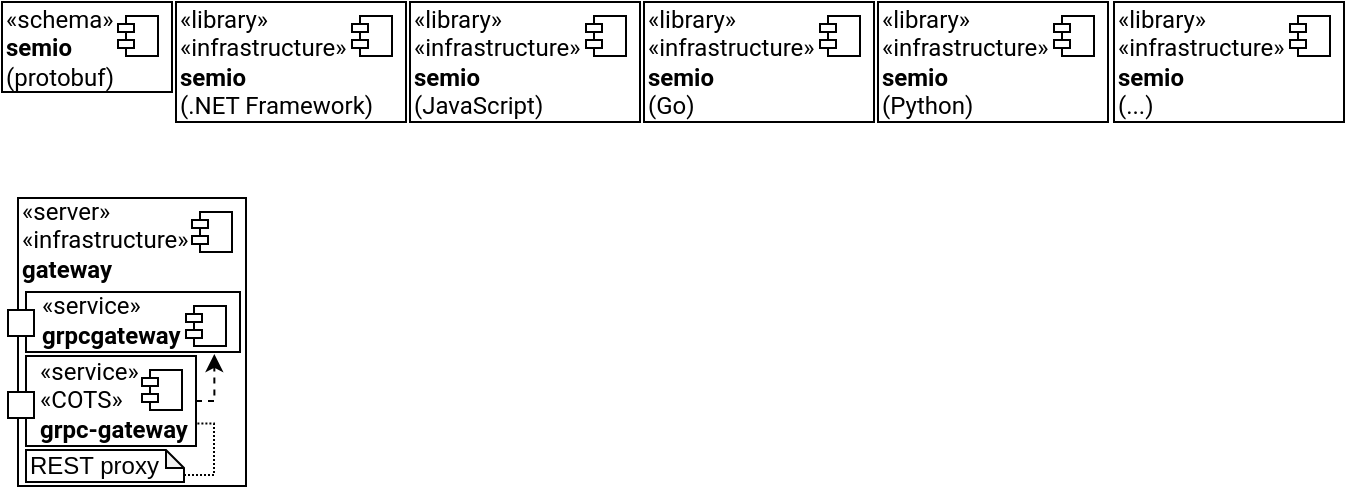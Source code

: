 <mxfile version="21.6.1" type="device">
  <diagram name="Page-1" id="DfaM-wiBBWeSXnydS-ET">
    <mxGraphModel dx="326" dy="489" grid="1" gridSize="1" guides="1" tooltips="1" connect="1" arrows="1" fold="1" page="1" pageScale="1" pageWidth="850" pageHeight="1100" math="0" shadow="0">
      <root>
        <mxCell id="0" />
        <mxCell id="1" parent="0" />
        <mxCell id="ceHKsXQSL5z-bramrIWX-1" value="«schema»&lt;br&gt;&lt;b&gt;semio&lt;/b&gt;&lt;br&gt;(protobuf)" style="html=1;dropTarget=0;whiteSpace=wrap;align=left;verticalAlign=middle;spacing=2;fontFamily=Roboto;fontSource=https%3A%2F%2Ffonts.googleapis.com%2Fcss%3Ffamily%3DRoboto;" vertex="1" parent="1">
          <mxGeometry x="62" y="32" width="85" height="45" as="geometry" />
        </mxCell>
        <mxCell id="ceHKsXQSL5z-bramrIWX-2" value="" style="shape=module;jettyWidth=8;jettyHeight=4;" vertex="1" parent="ceHKsXQSL5z-bramrIWX-1">
          <mxGeometry x="1" width="20" height="20" relative="1" as="geometry">
            <mxPoint x="-27" y="7" as="offset" />
          </mxGeometry>
        </mxCell>
        <mxCell id="ceHKsXQSL5z-bramrIWX-3" value="«library»&lt;br&gt;«infrastructure»&lt;br&gt;&lt;b&gt;semio&lt;/b&gt;&lt;br&gt;(.NET Framework)" style="html=1;dropTarget=0;whiteSpace=wrap;align=left;verticalAlign=middle;spacing=2;fontFamily=Roboto;fontSource=https%3A%2F%2Ffonts.googleapis.com%2Fcss%3Ffamily%3DRoboto;" vertex="1" parent="1">
          <mxGeometry x="149" y="32" width="115" height="60" as="geometry" />
        </mxCell>
        <mxCell id="ceHKsXQSL5z-bramrIWX-4" value="" style="shape=module;jettyWidth=8;jettyHeight=4;" vertex="1" parent="ceHKsXQSL5z-bramrIWX-3">
          <mxGeometry x="1" width="20" height="20" relative="1" as="geometry">
            <mxPoint x="-27" y="7" as="offset" />
          </mxGeometry>
        </mxCell>
        <mxCell id="ceHKsXQSL5z-bramrIWX-5" value="«library»&lt;br&gt;«infrastructure»&lt;br&gt;&lt;b&gt;semio&lt;/b&gt;&lt;br&gt;(JavaScript)" style="html=1;dropTarget=0;whiteSpace=wrap;align=left;verticalAlign=middle;spacing=2;fontFamily=Roboto;fontSource=https%3A%2F%2Ffonts.googleapis.com%2Fcss%3Ffamily%3DRoboto;" vertex="1" parent="1">
          <mxGeometry x="266" y="32" width="115" height="60" as="geometry" />
        </mxCell>
        <mxCell id="ceHKsXQSL5z-bramrIWX-6" value="" style="shape=module;jettyWidth=8;jettyHeight=4;" vertex="1" parent="ceHKsXQSL5z-bramrIWX-5">
          <mxGeometry x="1" width="20" height="20" relative="1" as="geometry">
            <mxPoint x="-27" y="7" as="offset" />
          </mxGeometry>
        </mxCell>
        <mxCell id="ceHKsXQSL5z-bramrIWX-7" value="«library»&lt;br&gt;«infrastructure»&lt;br&gt;&lt;b&gt;semio&lt;/b&gt;&lt;br&gt;(Go)" style="html=1;dropTarget=0;whiteSpace=wrap;align=left;verticalAlign=middle;spacing=2;fontFamily=Roboto;fontSource=https%3A%2F%2Ffonts.googleapis.com%2Fcss%3Ffamily%3DRoboto;" vertex="1" parent="1">
          <mxGeometry x="383" y="32" width="115" height="60" as="geometry" />
        </mxCell>
        <mxCell id="ceHKsXQSL5z-bramrIWX-8" value="" style="shape=module;jettyWidth=8;jettyHeight=4;" vertex="1" parent="ceHKsXQSL5z-bramrIWX-7">
          <mxGeometry x="1" width="20" height="20" relative="1" as="geometry">
            <mxPoint x="-27" y="7" as="offset" />
          </mxGeometry>
        </mxCell>
        <mxCell id="ceHKsXQSL5z-bramrIWX-9" value="«library»&lt;br&gt;«infrastructure»&lt;br&gt;&lt;b&gt;semio&lt;/b&gt;&lt;br&gt;(Python)" style="html=1;dropTarget=0;whiteSpace=wrap;align=left;verticalAlign=middle;spacing=2;fontFamily=Roboto;fontSource=https%3A%2F%2Ffonts.googleapis.com%2Fcss%3Ffamily%3DRoboto;" vertex="1" parent="1">
          <mxGeometry x="500" y="32" width="115" height="60" as="geometry" />
        </mxCell>
        <mxCell id="ceHKsXQSL5z-bramrIWX-10" value="" style="shape=module;jettyWidth=8;jettyHeight=4;" vertex="1" parent="ceHKsXQSL5z-bramrIWX-9">
          <mxGeometry x="1" width="20" height="20" relative="1" as="geometry">
            <mxPoint x="-27" y="7" as="offset" />
          </mxGeometry>
        </mxCell>
        <mxCell id="ceHKsXQSL5z-bramrIWX-11" value="«library»&lt;br&gt;«infrastructure»&lt;br&gt;&lt;b&gt;semio&lt;/b&gt;&lt;br&gt;(...)" style="html=1;dropTarget=0;whiteSpace=wrap;align=left;verticalAlign=middle;spacing=2;fontFamily=Roboto;fontSource=https%3A%2F%2Ffonts.googleapis.com%2Fcss%3Ffamily%3DRoboto;" vertex="1" parent="1">
          <mxGeometry x="618" y="32" width="115" height="60" as="geometry" />
        </mxCell>
        <mxCell id="ceHKsXQSL5z-bramrIWX-12" value="" style="shape=module;jettyWidth=8;jettyHeight=4;" vertex="1" parent="ceHKsXQSL5z-bramrIWX-11">
          <mxGeometry x="1" width="20" height="20" relative="1" as="geometry">
            <mxPoint x="-27" y="7" as="offset" />
          </mxGeometry>
        </mxCell>
        <mxCell id="ceHKsXQSL5z-bramrIWX-27" value="" style="group" vertex="1" connectable="0" parent="1">
          <mxGeometry x="65" y="130" width="119" height="144" as="geometry" />
        </mxCell>
        <mxCell id="ceHKsXQSL5z-bramrIWX-13" value="«server»&lt;br&gt;«infrastructure»&lt;br&gt;&lt;b&gt;gateway&lt;/b&gt;" style="html=1;dropTarget=0;whiteSpace=wrap;align=left;verticalAlign=top;spacing=2;fontFamily=Roboto;fontSource=https%3A%2F%2Ffonts.googleapis.com%2Fcss%3Ffamily%3DRoboto;spacingTop=-7;" vertex="1" parent="ceHKsXQSL5z-bramrIWX-27">
          <mxGeometry x="5" width="114" height="144" as="geometry" />
        </mxCell>
        <mxCell id="ceHKsXQSL5z-bramrIWX-14" value="" style="shape=module;jettyWidth=8;jettyHeight=4;" vertex="1" parent="ceHKsXQSL5z-bramrIWX-13">
          <mxGeometry x="1" width="20" height="20" relative="1" as="geometry">
            <mxPoint x="-27" y="7" as="offset" />
          </mxGeometry>
        </mxCell>
        <mxCell id="ceHKsXQSL5z-bramrIWX-15" value="«service»&lt;br&gt;&lt;b&gt;grpcgateway&lt;/b&gt;" style="html=1;dropTarget=0;whiteSpace=wrap;align=left;verticalAlign=middle;spacing=2;fontFamily=Roboto;fontSource=https%3A%2F%2Ffonts.googleapis.com%2Fcss%3Ffamily%3DRoboto;spacingTop=-2;spacingLeft=6;" vertex="1" parent="ceHKsXQSL5z-bramrIWX-27">
          <mxGeometry x="9" y="47" width="107" height="30" as="geometry" />
        </mxCell>
        <mxCell id="ceHKsXQSL5z-bramrIWX-16" value="" style="shape=module;jettyWidth=8;jettyHeight=4;" vertex="1" parent="ceHKsXQSL5z-bramrIWX-15">
          <mxGeometry x="1" width="20" height="20" relative="1" as="geometry">
            <mxPoint x="-27" y="7" as="offset" />
          </mxGeometry>
        </mxCell>
        <mxCell id="ceHKsXQSL5z-bramrIWX-26" style="edgeStyle=orthogonalEdgeStyle;rounded=0;orthogonalLoop=1;jettySize=auto;html=1;exitX=1;exitY=0.5;exitDx=0;exitDy=0;entryX=0.88;entryY=1.033;entryDx=0;entryDy=0;dashed=1;entryPerimeter=0;" edge="1" parent="ceHKsXQSL5z-bramrIWX-27" source="ceHKsXQSL5z-bramrIWX-19" target="ceHKsXQSL5z-bramrIWX-15">
          <mxGeometry relative="1" as="geometry" />
        </mxCell>
        <mxCell id="ceHKsXQSL5z-bramrIWX-19" value="«service»&lt;br&gt;«COTS»&lt;br&gt;&lt;b&gt;grpc-gateway&lt;/b&gt;" style="html=1;dropTarget=0;whiteSpace=wrap;align=left;verticalAlign=middle;spacing=2;fontFamily=Roboto;fontSource=https%3A%2F%2Ffonts.googleapis.com%2Fcss%3Ffamily%3DRoboto;spacingTop=-2;spacingLeft=5;" vertex="1" parent="ceHKsXQSL5z-bramrIWX-27">
          <mxGeometry x="9" y="79" width="85" height="45" as="geometry" />
        </mxCell>
        <mxCell id="ceHKsXQSL5z-bramrIWX-20" value="" style="shape=module;jettyWidth=8;jettyHeight=4;" vertex="1" parent="ceHKsXQSL5z-bramrIWX-19">
          <mxGeometry x="1" width="20" height="20" relative="1" as="geometry">
            <mxPoint x="-27" y="7" as="offset" />
          </mxGeometry>
        </mxCell>
        <mxCell id="ceHKsXQSL5z-bramrIWX-25" style="edgeStyle=orthogonalEdgeStyle;rounded=0;orthogonalLoop=1;jettySize=auto;html=1;exitX=0;exitY=0;exitDx=79;exitDy=12.5;exitPerimeter=0;entryX=1;entryY=0.75;entryDx=0;entryDy=0;endArrow=none;endFill=0;dashed=1;dashPattern=1 1;" edge="1" parent="ceHKsXQSL5z-bramrIWX-27" source="ceHKsXQSL5z-bramrIWX-22" target="ceHKsXQSL5z-bramrIWX-19">
          <mxGeometry relative="1" as="geometry">
            <Array as="points">
              <mxPoint x="103" y="139" />
              <mxPoint x="103" y="113" />
            </Array>
          </mxGeometry>
        </mxCell>
        <mxCell id="ceHKsXQSL5z-bramrIWX-22" value="REST proxy" style="shape=note;whiteSpace=wrap;html=1;backgroundOutline=1;darkOpacity=0.05;size=9;align=left;" vertex="1" parent="ceHKsXQSL5z-bramrIWX-27">
          <mxGeometry x="9" y="126" width="79" height="16" as="geometry" />
        </mxCell>
        <mxCell id="ceHKsXQSL5z-bramrIWX-23" value="" style="rounded=0;whiteSpace=wrap;html=1;" vertex="1" parent="ceHKsXQSL5z-bramrIWX-27">
          <mxGeometry y="56" width="13" height="13" as="geometry" />
        </mxCell>
        <mxCell id="ceHKsXQSL5z-bramrIWX-24" value="" style="rounded=0;whiteSpace=wrap;html=1;" vertex="1" parent="ceHKsXQSL5z-bramrIWX-27">
          <mxGeometry y="97" width="13" height="13" as="geometry" />
        </mxCell>
      </root>
    </mxGraphModel>
  </diagram>
</mxfile>
